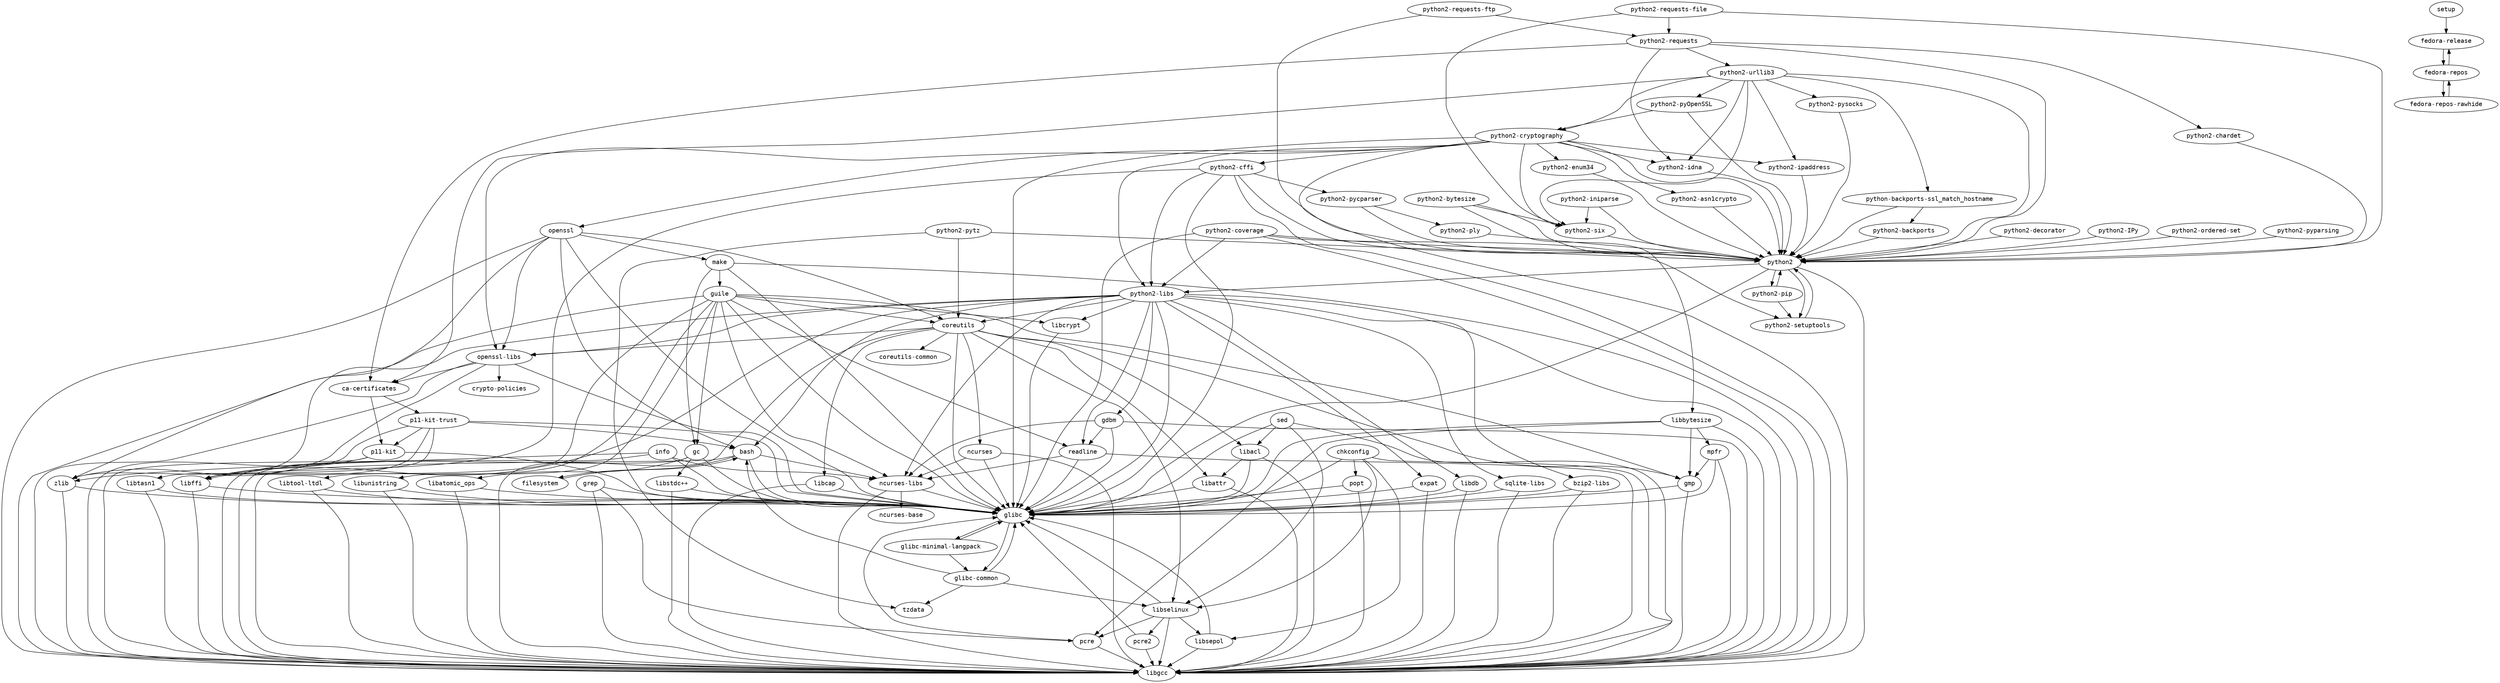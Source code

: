 strict digraph G {
node [fontname=monospace];
  "bash" -> "filesystem";
  "bash" -> "glibc";
  "bash" -> "libgcc";
  "bash" -> "ncurses-libs";
  "bzip2-libs" -> "glibc";
  "bzip2-libs" -> "libgcc";
  "ca-certificates" -> "p11-kit";
  "ca-certificates" -> "p11-kit-trust";
  "chkconfig" -> "glibc";
  "chkconfig" -> "libgcc";
  "chkconfig" -> "libselinux";
  "chkconfig" -> "libsepol";
  "chkconfig" -> "popt";
  "coreutils" -> "coreutils-common";
  "coreutils" -> "glibc";
  "coreutils" -> "gmp";
  "coreutils" -> "libacl";
  "coreutils" -> "libattr";
  "coreutils" -> "libcap";
  "coreutils" -> "libgcc";
  "coreutils" -> "libselinux";
  "coreutils" -> "ncurses";
  "coreutils" -> "openssl-libs";
  "expat" -> "glibc";
  "expat" -> "libgcc";
  "fedora-release" -> "fedora-repos";
  "fedora-repos" -> "fedora-release";
  "fedora-repos" -> "fedora-repos-rawhide";
  "fedora-repos-rawhide" -> "fedora-repos";
  "filesystem" -> "bash";
  "gc" -> "glibc";
  "gc" -> "libatomic_ops";
  "gc" -> "libgcc";
  "gc" -> "libstdc++";
  "gdbm" -> "glibc";
  "gdbm" -> "libgcc";
  "gdbm" -> "ncurses-libs";
  "gdbm" -> "readline";
  "glibc-common" -> "bash";
  "glibc-common" -> "glibc";
  "glibc-common" -> "libselinux";
  "glibc-common" -> "tzdata";
  "glibc" -> "glibc-common";
  "glibc" -> "glibc-minimal-langpack";
  "glibc-minimal-langpack" -> "glibc";
  "glibc-minimal-langpack" -> "glibc-common";
  "gmp" -> "glibc";
  "gmp" -> "libgcc";
  "grep" -> "glibc";
  "grep" -> "libgcc";
  "grep" -> "pcre";
  "guile" -> "coreutils";
  "guile" -> "gc";
  "guile" -> "glibc";
  "guile" -> "gmp";
  "guile" -> "libcrypt";
  "guile" -> "libffi";
  "guile" -> "libgcc";
  "guile" -> "libtool-ltdl";
  "guile" -> "libunistring";
  "guile" -> "ncurses-libs";
  "guile" -> "readline";
  "info" -> "glibc";
  "info" -> "libgcc";
  "info" -> "ncurses-libs";
  "info" -> "zlib";
  "libacl" -> "glibc";
  "libacl" -> "libattr";
  "libacl" -> "libgcc";
  "libatomic_ops" -> "glibc";
  "libatomic_ops" -> "libgcc";
  "libattr" -> "glibc";
  "libattr" -> "libgcc";
  "libbytesize" -> "glibc";
  "libbytesize" -> "gmp";
  "libbytesize" -> "libgcc";
  "libbytesize" -> "mpfr";
  "libbytesize" -> "pcre";
  "libcap" -> "glibc";
  "libcap" -> "libgcc";
  "libcrypt" -> "glibc";
  "libdb" -> "glibc";
  "libdb" -> "libgcc";
  "libffi" -> "glibc";
  "libffi" -> "libgcc";
  "libselinux" -> "glibc";
  "libselinux" -> "libgcc";
  "libselinux" -> "libsepol";
  "libselinux" -> "pcre";
  "libselinux" -> "pcre2";
  "libsepol" -> "glibc";
  "libsepol" -> "libgcc";
  "libstdc++" -> "glibc";
  "libstdc++" -> "libgcc";
  "libtasn1" -> "glibc";
  "libtasn1" -> "libgcc";
  "libtool-ltdl" -> "glibc";
  "libtool-ltdl" -> "libgcc";
  "libunistring" -> "glibc";
  "libunistring" -> "libgcc";
  "make" -> "gc";
  "make" -> "glibc";
  "make" -> "guile";
  "make" -> "libgcc";
  "mpfr" -> "glibc";
  "mpfr" -> "gmp";
  "mpfr" -> "libgcc";
  "ncurses" -> "glibc";
  "ncurses" -> "libgcc";
  "ncurses-libs" -> "glibc";
  "ncurses-libs" -> "libgcc";
  "ncurses-libs" -> "ncurses-base";
  "ncurses" -> "ncurses-libs";
  "openssl" -> "bash";
  "openssl" -> "coreutils";
  "openssl" -> "glibc";
  "openssl" -> "libgcc";
  "openssl-libs" -> "ca-certificates";
  "openssl-libs" -> "crypto-policies";
  "openssl-libs" -> "glibc";
  "openssl-libs" -> "libgcc";
  "openssl-libs" -> "zlib";
  "openssl" -> "make";
  "openssl" -> "openssl-libs";
  "openssl" -> "zlib";
  "p11-kit" -> "glibc";
  "p11-kit" -> "libffi";
  "p11-kit" -> "libgcc";
  "p11-kit-trust" -> "bash";
  "p11-kit-trust" -> "glibc";
  "p11-kit-trust" -> "libffi";
  "p11-kit-trust" -> "libgcc";
  "p11-kit-trust" -> "libtasn1";
  "p11-kit-trust" -> "p11-kit";
  "pcre2" -> "glibc";
  "pcre2" -> "libgcc";
  "pcre" -> "glibc";
  "pcre" -> "libgcc";
  "popt" -> "glibc";
  "popt" -> "libgcc";
  "python2-asn1crypto" -> "python2";
  "python2-backports" -> "python2";
  "python2-bytesize" -> "libbytesize";
  "python2-bytesize" -> "python2";
  "python2-bytesize" -> "python2-six";
  "python2-cffi" -> "glibc";
  "python2-cffi" -> "libffi";
  "python2-cffi" -> "libgcc";
  "python2-cffi" -> "python2";
  "python2-cffi" -> "python2-libs";
  "python2-cffi" -> "python2-pycparser";
  "python2-chardet" -> "python2";
  "python2-coverage" -> "glibc";
  "python2-coverage" -> "libgcc";
  "python2-coverage" -> "python2";
  "python2-coverage" -> "python2-libs";
  "python2-coverage" -> "python2-setuptools";
  "python2-cryptography" -> "glibc";
  "python2-cryptography" -> "libgcc";
  "python2-cryptography" -> "openssl";
  "python2-cryptography" -> "openssl-libs";
  "python2-cryptography" -> "python2";
  "python2-cryptography" -> "python2-asn1crypto";
  "python2-cryptography" -> "python2-cffi";
  "python2-cryptography" -> "python2-enum34";
  "python2-cryptography" -> "python2-idna";
  "python2-cryptography" -> "python2-ipaddress";
  "python2-cryptography" -> "python2-libs";
  "python2-cryptography" -> "python2-six";
  "python2-decorator" -> "python2";
  "python2-enum34" -> "python2";
  "python2" -> "glibc";
  "python2-idna" -> "python2";
  "python2-iniparse" -> "python2";
  "python2-iniparse" -> "python2-six";
  "python2-ipaddress" -> "python2";
  "python2-IPy" -> "python2";
  "python2" -> "libgcc";
  "python2-libs" -> "bash";
  "python2-libs" -> "bzip2-libs";
  "python2-libs" -> "coreutils";
  "python2-libs" -> "expat";
  "python2-libs" -> "gdbm";
  "python2-libs" -> "glibc";
  "python2-libs" -> "libcrypt";
  "python2-libs" -> "libdb";
  "python2-libs" -> "libffi";
  "python2-libs" -> "libgcc";
  "python2-libs" -> "ncurses-libs";
  "python2-libs" -> "openssl-libs";
  "python2-libs" -> "readline";
  "python2-libs" -> "sqlite-libs";
  "python2-libs" -> "zlib";
  "python2-ordered-set" -> "python2";
  "python2-pip" -> "python2";
  "python2-pip" -> "python2-setuptools";
  "python2-ply" -> "python2";
  "python2-pycparser" -> "python2";
  "python2-pycparser" -> "python2-ply";
  "python2-pyOpenSSL" -> "python2";
  "python2-pyOpenSSL" -> "python2-cryptography";
  "python2-pyparsing" -> "python2";
  "python2-pysocks" -> "python2";
  "python2" -> "python2-libs";
  "python2" -> "python2-pip";
  "python2" -> "python2-setuptools";
  "python2-pytz" -> "coreutils";
  "python2-pytz" -> "python2";
  "python2-pytz" -> "tzdata";
  "python2-requests" -> "ca-certificates";
  "python2-requests-file" -> "python2";
  "python2-requests-file" -> "python2-requests";
  "python2-requests-file" -> "python2-six";
  "python2-requests-ftp" -> "python2";
  "python2-requests-ftp" -> "python2-requests";
  "python2-requests" -> "python2";
  "python2-requests" -> "python2-chardet";
  "python2-requests" -> "python2-idna";
  "python2-requests" -> "python2-urllib3";
  "python2-setuptools" -> "python2";
  "python2-six" -> "python2";
  "python2-urllib3" -> "ca-certificates";
  "python2-urllib3" -> "python2";
  "python2-urllib3" -> "python2-cryptography";
  "python2-urllib3" -> "python2-idna";
  "python2-urllib3" -> "python2-ipaddress";
  "python2-urllib3" -> "python2-pyOpenSSL";
  "python2-urllib3" -> "python2-pysocks";
  "python2-urllib3" -> "python2-six";
  "python2-urllib3" -> "python-backports-ssl_match_hostname";
  "python-backports-ssl_match_hostname" -> "python2";
  "python-backports-ssl_match_hostname" -> "python2-backports";
  "readline" -> "glibc";
  "readline" -> "libgcc";
  "readline" -> "ncurses-libs";
  "sed" -> "glibc";
  "sed" -> "libacl";
  "sed" -> "libgcc";
  "sed" -> "libselinux";
  "setup" -> "fedora-release";
  "sqlite-libs" -> "glibc";
  "sqlite-libs" -> "libgcc";
  "zlib" -> "glibc";
  "zlib" -> "libgcc";
}

